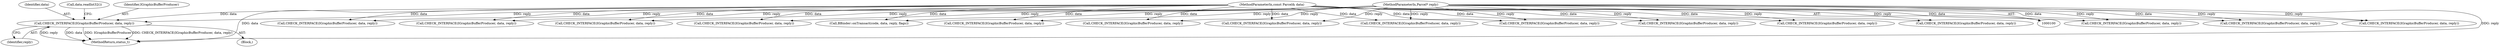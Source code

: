digraph "0_Android_a30d7d90c4f718e46fb41a99b3d52800e1011b73_0@pointer" {
"1000413" [label="(Call,CHECK_INTERFACE(IGraphicBufferProducer, data, reply))"];
"1000102" [label="(MethodParameterIn,const Parcel& data)"];
"1000103" [label="(MethodParameterIn,Parcel* reply)"];
"1000596" [label="(MethodReturn,status_t)"];
"1000363" [label="(Call,CHECK_INTERFACE(IGraphicBufferProducer, data, reply))"];
"1000298" [label="(Call,CHECK_INTERFACE(IGraphicBufferProducer, data, reply))"];
"1000420" [label="(Call,data.readInt32())"];
"1000413" [label="(Call,CHECK_INTERFACE(IGraphicBufferProducer, data, reply))"];
"1000230" [label="(Call,CHECK_INTERFACE(IGraphicBufferProducer, data, reply))"];
"1000164" [label="(Call,CHECK_INTERFACE(IGraphicBufferProducer, data, reply))"];
"1000249" [label="(Call,CHECK_INTERFACE(IGraphicBufferProducer, data, reply))"];
"1000582" [label="(Call,CHECK_INTERFACE(IGraphicBufferProducer, data, reply))"];
"1000416" [label="(Identifier,reply)"];
"1000480" [label="(Call,CHECK_INTERFACE(IGraphicBufferProducer, data, reply))"];
"1000414" [label="(Identifier,IGraphicBufferProducer)"];
"1000542" [label="(Call,CHECK_INTERFACE(IGraphicBufferProducer, data, reply))"];
"1000111" [label="(Call,CHECK_INTERFACE(IGraphicBufferProducer, data, reply))"];
"1000591" [label="(Call,BBinder::onTransact(code, data, reply, flags))"];
"1000329" [label="(Call,CHECK_INTERFACE(IGraphicBufferProducer, data, reply))"];
"1000386" [label="(Call,CHECK_INTERFACE(IGraphicBufferProducer, data, reply))"];
"1000412" [label="(Block,)"];
"1000415" [label="(Identifier,data)"];
"1000461" [label="(Call,CHECK_INTERFACE(IGraphicBufferProducer, data, reply))"];
"1000504" [label="(Call,CHECK_INTERFACE(IGraphicBufferProducer, data, reply))"];
"1000102" [label="(MethodParameterIn,const Parcel& data)"];
"1000563" [label="(Call,CHECK_INTERFACE(IGraphicBufferProducer, data, reply))"];
"1000103" [label="(MethodParameterIn,Parcel* reply)"];
"1000145" [label="(Call,CHECK_INTERFACE(IGraphicBufferProducer, data, reply))"];
"1000413" -> "1000412"  [label="AST: "];
"1000413" -> "1000416"  [label="CFG: "];
"1000414" -> "1000413"  [label="AST: "];
"1000415" -> "1000413"  [label="AST: "];
"1000416" -> "1000413"  [label="AST: "];
"1000420" -> "1000413"  [label="CFG: "];
"1000413" -> "1000596"  [label="DDG: IGraphicBufferProducer"];
"1000413" -> "1000596"  [label="DDG: CHECK_INTERFACE(IGraphicBufferProducer, data, reply)"];
"1000413" -> "1000596"  [label="DDG: reply"];
"1000413" -> "1000596"  [label="DDG: data"];
"1000102" -> "1000413"  [label="DDG: data"];
"1000103" -> "1000413"  [label="DDG: reply"];
"1000102" -> "1000100"  [label="AST: "];
"1000102" -> "1000596"  [label="DDG: data"];
"1000102" -> "1000111"  [label="DDG: data"];
"1000102" -> "1000145"  [label="DDG: data"];
"1000102" -> "1000164"  [label="DDG: data"];
"1000102" -> "1000230"  [label="DDG: data"];
"1000102" -> "1000249"  [label="DDG: data"];
"1000102" -> "1000298"  [label="DDG: data"];
"1000102" -> "1000329"  [label="DDG: data"];
"1000102" -> "1000363"  [label="DDG: data"];
"1000102" -> "1000386"  [label="DDG: data"];
"1000102" -> "1000461"  [label="DDG: data"];
"1000102" -> "1000480"  [label="DDG: data"];
"1000102" -> "1000504"  [label="DDG: data"];
"1000102" -> "1000542"  [label="DDG: data"];
"1000102" -> "1000563"  [label="DDG: data"];
"1000102" -> "1000582"  [label="DDG: data"];
"1000102" -> "1000591"  [label="DDG: data"];
"1000103" -> "1000100"  [label="AST: "];
"1000103" -> "1000596"  [label="DDG: reply"];
"1000103" -> "1000111"  [label="DDG: reply"];
"1000103" -> "1000145"  [label="DDG: reply"];
"1000103" -> "1000164"  [label="DDG: reply"];
"1000103" -> "1000230"  [label="DDG: reply"];
"1000103" -> "1000249"  [label="DDG: reply"];
"1000103" -> "1000298"  [label="DDG: reply"];
"1000103" -> "1000329"  [label="DDG: reply"];
"1000103" -> "1000363"  [label="DDG: reply"];
"1000103" -> "1000386"  [label="DDG: reply"];
"1000103" -> "1000461"  [label="DDG: reply"];
"1000103" -> "1000480"  [label="DDG: reply"];
"1000103" -> "1000504"  [label="DDG: reply"];
"1000103" -> "1000542"  [label="DDG: reply"];
"1000103" -> "1000563"  [label="DDG: reply"];
"1000103" -> "1000582"  [label="DDG: reply"];
"1000103" -> "1000591"  [label="DDG: reply"];
}
